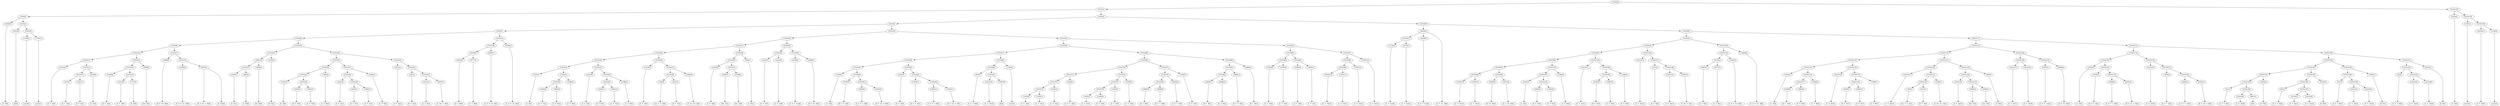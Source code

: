 digraph sample{
"L3824(0)"->"[E  F](0)"
"L3912(0)"->"[E](0)"
"L1350(0)"->"[rest](0)"
"L1350(1)"->"[rest](1)"
"L5163(4)"->"L1350(0)"
"L5163(4)"->"L1350(1)"
"L5163(3)"->"L3912(0)"
"L5163(3)"->"L5163(4)"
"L5163(2)"->"L3824(0)"
"L5163(2)"->"L5163(3)"
"L4153(0)"->"[E  F  A](0)"
"L241(0)"->"[D  F  A](0)"
"L241(1)"->"[D  F  A](1)"
"L5163(13)"->"L241(0)"
"L5163(13)"->"L241(1)"
"L4358(0)"->"[D  E](0)"
"L5163(12)"->"L5163(13)"
"L5163(12)"->"L4358(0)"
"L5163(11)"->"L4153(0)"
"L5163(11)"->"L5163(12)"
"L3369(0)"->"[D  E  A](0)"
"L2223(0)"->"[C  E  A](0)"
"L773(0)"->"[E  A](0)"
"L5163(16)"->"L2223(0)"
"L5163(16)"->"L773(0)"
"L5163(15)"->"L3369(0)"
"L5163(15)"->"L5163(16)"
"L4598(0)"->"[Dis  E](0)"
"L5163(14)"->"L5163(15)"
"L5163(14)"->"L4598(0)"
"L5163(10)"->"L5163(11)"
"L5163(10)"->"L5163(14)"
"L2668(0)"->"[D  E  Gis  B](0)"
"L4399(0)"->"[C  D  E  Gis  B](0)"
"L4874(0)"->"[D  E  Gis  A  B](0)"
"L4874(0)"->"[F  Gis](0)"
"L5163(18)"->"L4399(0)"
"L5163(18)"->"L4874(0)"
"L5163(17)"->"L2668(0)"
"L5163(17)"->"L5163(18)"
"L5163(9)"->"L5163(10)"
"L5163(9)"->"L5163(17)"
"L4358(1)"->"[D  E](1)"
"L844(0)"->"[C  B](0)"
"L5163(21)"->"L4358(1)"
"L5163(21)"->"L844(0)"
"L4234(0)"->"[Ais  B](0)"
"L4961(0)"->"L5163(21)"
"L4961(0)"->"L4234(0)"
"L4358(2)"->"[D  E](2)"
"L5163(20)"->"L4961(0)"
"L5163(20)"->"L4358(2)"
"L3352(0)"->"[C  A](0)"
"L4459(0)"->"[D  E  F](0)"
"L3883(0)"->"[C  D  E](0)"
"L5163(26)"->"L4459(0)"
"L5163(26)"->"L3883(0)"
"L5163(25)"->"L3352(0)"
"L5163(25)"->"L5163(26)"
"L3386(0)"->"[C  D  B](0)"
"L5163(24)"->"L5163(25)"
"L5163(24)"->"L3386(0)"
"L2223(1)"->"[C  E  A](1)"
"L4459(1)"->"[D  E  F](1)"
"L3883(1)"->"[C  D  E](1)"
"L5163(29)"->"L4459(1)"
"L5163(29)"->"L3883(1)"
"L5163(28)"->"L2223(1)"
"L5163(28)"->"L5163(29)"
"L3386(1)"->"[C  D  B](1)"
"L5163(27)"->"L5163(28)"
"L5163(27)"->"L3386(1)"
"L5163(23)"->"L5163(24)"
"L5163(23)"->"L5163(27)"
"L2223(2)"->"[C  E  A](2)"
"L241(2)"->"[D  F  A](2)"
"L2223(3)"->"[C  E  A](3)"
"L2897(0)"->"[C  Dis  F  A](0)"
"L5163(32)"->"L2223(3)"
"L5163(32)"->"L2897(0)"
"L5163(31)"->"L241(2)"
"L5163(31)"->"L5163(32)"
"L5163(30)"->"L2223(2)"
"L5163(30)"->"L5163(31)"
"L5163(22)"->"L5163(23)"
"L5163(22)"->"L5163(30)"
"L5163(19)"->"L5163(20)"
"L5163(19)"->"L5163(22)"
"L5163(8)"->"L5163(9)"
"L5163(8)"->"L5163(19)"
"L4903(0)"->"[E  A  B](0)"
"L4777(0)"->"[C  A  B](0)"
"L5155(0)"->"L4903(0)"
"L5155(0)"->"L4777(0)"
"L4399(1)"->"[C  D  E  Gis  B](1)"
"L5163(34)"->"L5155(0)"
"L5163(34)"->"L4399(1)"
"L4399(2)"->"[C  D  E  Gis  B](2)"
"L5163(33)"->"L5163(34)"
"L5163(33)"->"L4399(2)"
"L5163(7)"->"L5163(8)"
"L5163(7)"->"L5163(33)"
"L3352(1)"->"[C  A](1)"
"L4459(2)"->"[D  E  F](2)"
"L3883(2)"->"[C  D  E](2)"
"L5163(42)"->"L4459(2)"
"L5163(42)"->"L3883(2)"
"L3386(2)"->"[C  D  B](2)"
"L5163(41)"->"L5163(42)"
"L5163(41)"->"L3386(2)"
"L5163(40)"->"L3352(1)"
"L5163(40)"->"L5163(41)"
"L2223(4)"->"[C  E  A](4)"
"L4459(3)"->"[D  E  F](3)"
"L3883(3)"->"[C  D  E](3)"
"L5163(45)"->"L4459(3)"
"L5163(45)"->"L3883(3)"
"L3386(3)"->"[C  D  B](3)"
"L5163(44)"->"L5163(45)"
"L5163(44)"->"L3386(3)"
"L5163(43)"->"L2223(4)"
"L5163(43)"->"L5163(44)"
"L5163(39)"->"L5163(40)"
"L5163(39)"->"L5163(43)"
"L2223(5)"->"[C  E  A](5)"
"L784(0)"->"[Cis  E  G  A](0)"
"L241(3)"->"[D  F  A](3)"
"L5163(48)"->"L784(0)"
"L5163(48)"->"L241(3)"
"L2285(0)"->"[C  Dis  Fis  A](0)"
"L5163(47)"->"L5163(48)"
"L5163(47)"->"L2285(0)"
"L5163(46)"->"L2223(5)"
"L5163(46)"->"L5163(47)"
"L5163(38)"->"L5163(39)"
"L5163(38)"->"L5163(46)"
"L2223(6)"->"[C  E  A](6)"
"L4598(1)"->"[Dis  E](1)"
"L4388(0)"->"[Gis  A](0)"
"L5163(51)"->"L4598(1)"
"L5163(51)"->"L4388(0)"
"L5163(50)"->"L2223(6)"
"L5163(50)"->"L5163(51)"
"L844(1)"->"[C  B](1)"
"L5163(49)"->"L5163(50)"
"L5163(49)"->"L844(1)"
"L5163(37)"->"L5163(38)"
"L5163(37)"->"L5163(49)"
"L2223(7)"->"[C  E  A](7)"
"L2223(8)"->"[C  E  A](8)"
"L5163(53)"->"L2223(7)"
"L5163(53)"->"L2223(8)"
"L4350(0)"->"[C  D  E  Gis](0)"
"L2668(1)"->"[D  E  Gis  B](1)"
"L5163(54)"->"L4350(0)"
"L5163(54)"->"L2668(1)"
"L5163(52)"->"L5163(53)"
"L5163(52)"->"L5163(54)"
"L5163(36)"->"L5163(37)"
"L5163(36)"->"L5163(52)"
"L3352(2)"->"[C  A](2)"
"L3978(0)"->"[D  E  F  A](0)"
"L4000(0)"->"[C  D  F  A  B](0)"
"L4255(0)"->"[D  F  Gis  A  B](0)"
"L5163(61)"->"L4000(0)"
"L5163(61)"->"L4255(0)"
"L5163(60)"->"L3978(0)"
"L5163(60)"->"L5163(61)"
"L5163(59)"->"L3352(2)"
"L5163(59)"->"L5163(60)"
"L2223(9)"->"[C  E  A](9)"
"L3978(1)"->"[D  E  F  A](1)"
"L4000(1)"->"[C  D  F  A  B](1)"
"L4255(1)"->"[D  F  Gis  A  B](1)"
"L5163(64)"->"L4000(1)"
"L5163(64)"->"L4255(1)"
"L5163(63)"->"L3978(1)"
"L5163(63)"->"L5163(64)"
"L5163(62)"->"L2223(9)"
"L5163(62)"->"L5163(63)"
"L5163(58)"->"L5163(59)"
"L5163(58)"->"L5163(62)"
"L81(0)"->"[C  E  A  B](0)"
"L2223(10)"->"[C  E  A](10)"
"L4407(0)"->"[A](0)"
"L5163(67)"->"L2223(10)"
"L5163(67)"->"L4407(0)"
"L5163(66)"->"L81(0)"
"L5163(66)"->"L5163(67)"
"L1350(2)"->"[rest](2)"
"L5163(65)"->"L5163(66)"
"L5163(65)"->"L1350(2)"
"L5163(57)"->"L5163(58)"
"L5163(57)"->"L5163(65)"
"L3305(0)"->"[C  E  G](0)"
"L3305(1)"->"[C  E  G](1)"
"L5163(73)"->"L3305(0)"
"L5163(73)"->"L3305(1)"
"L3305(2)"->"[C  E  G](2)"
"L5163(72)"->"L5163(73)"
"L5163(72)"->"L3305(2)"
"L942(0)"->"[C  E  G  A](0)"
"L5163(71)"->"L5163(72)"
"L5163(71)"->"L942(0)"
"L3305(3)"->"[C  E  G](3)"
"L3305(4)"->"[C  E  G](4)"
"L5163(76)"->"L3305(3)"
"L5163(76)"->"L3305(4)"
"L3305(5)"->"[C  E  G](5)"
"L5163(75)"->"L5163(76)"
"L5163(75)"->"L3305(5)"
"L3305(6)"->"[C  E  G](6)"
"L5163(74)"->"L5163(75)"
"L5163(74)"->"L3305(6)"
"L5163(70)"->"L5163(71)"
"L5163(70)"->"L5163(74)"
"L2806(0)"->"[D  G  B](0)"
"L2808(0)"->"[D  F  G  B](0)"
"L5163(79)"->"L2806(0)"
"L5163(79)"->"L2808(0)"
"L4245(0)"->"[C  E  F  G](0)"
"L5163(78)"->"L5163(79)"
"L5163(78)"->"L4245(0)"
"L3305(7)"->"[C  E  G](7)"
"L5163(77)"->"L5163(78)"
"L5163(77)"->"L3305(7)"
"L5163(69)"->"L5163(70)"
"L5163(69)"->"L5163(77)"
"L2806(1)"->"[D  G  B](1)"
"L2806(2)"->"[D  G  B](2)"
"L5163(82)"->"L2806(1)"
"L5163(82)"->"L2806(2)"
"L2808(1)"->"[D  F  G  B](1)"
"L5163(81)"->"L5163(82)"
"L5163(81)"->"L2808(1)"
"L2806(3)"->"[D  G  B](3)"
"L5163(80)"->"L5163(81)"
"L5163(80)"->"L2806(3)"
"L5163(68)"->"L5163(69)"
"L5163(68)"->"L5163(80)"
"L5163(56)"->"L5163(57)"
"L5163(56)"->"L5163(68)"
"L3305(8)"->"[C  E  G](8)"
"L3305(9)"->"[C  E  G](9)"
"L5163(85)"->"L3305(8)"
"L5163(85)"->"L3305(9)"
"L4400(0)"->"[C  F  A](0)"
"L4400(1)"->"[C  F  A](1)"
"L5163(86)"->"L4400(0)"
"L5163(86)"->"L4400(1)"
"L5163(84)"->"L5163(85)"
"L5163(84)"->"L5163(86)"
"L3305(10)"->"[C  E  G](10)"
"L3305(11)"->"[C  E  G](11)"
"L5163(89)"->"L3305(10)"
"L5163(89)"->"L3305(11)"
"L3305(12)"->"[C  E  G](12)"
"L5163(88)"->"L5163(89)"
"L5163(88)"->"L3305(12)"
"L3305(13)"->"[C  E  G](13)"
"L5163(87)"->"L5163(88)"
"L5163(87)"->"L3305(13)"
"L5163(83)"->"L5163(84)"
"L5163(83)"->"L5163(87)"
"L5163(55)"->"L5163(56)"
"L5163(55)"->"L5163(83)"
"L5163(35)"->"L5163(36)"
"L5163(35)"->"L5163(55)"
"L5163(6)"->"L5163(7)"
"L5163(6)"->"L5163(35)"
"L2174(0)"->"[C  F  Gis](0)"
"L2174(1)"->"[C  F  Gis](1)"
"L5163(91)"->"L2174(0)"
"L5163(91)"->"L2174(1)"
"L4829(0)"->"[C  D  F  Gis](0)"
"L4830(0)"->"[C  F  Gis  B](0)"
"L4830(0)"->"L5163(91)"
"L4830(0)"->"L4829(0)"
"L3305(14)"->"[C  E  G](14)"
"L3305(15)"->"[C  E  G](15)"
"L5163(98)"->"L3305(14)"
"L5163(98)"->"L3305(15)"
"L4699(0)"->"[E  Gis  B](0)"
"L4272(0)"->"[C  E  Gis  B](0)"
"L5163(99)"->"L4699(0)"
"L5163(99)"->"L4272(0)"
"L5163(97)"->"L5163(98)"
"L5163(97)"->"L5163(99)"
"L3352(3)"->"[C  A](3)"
"L4459(4)"->"[D  E  F](4)"
"L3883(4)"->"[C  D  E](4)"
"L5163(102)"->"L4459(4)"
"L5163(102)"->"L3883(4)"
"L5163(101)"->"L3352(3)"
"L5163(101)"->"L5163(102)"
"L3386(4)"->"[C  D  B](4)"
"L5163(100)"->"L5163(101)"
"L5163(100)"->"L3386(4)"
"L5163(96)"->"L5163(97)"
"L5163(96)"->"L5163(100)"
"L2223(11)"->"[C  E  A](11)"
"L4459(5)"->"[D  E  F](5)"
"L3883(5)"->"[C  D  E](5)"
"L5163(105)"->"L4459(5)"
"L5163(105)"->"L3883(5)"
"L3386(5)"->"[C  D  B](5)"
"L5163(104)"->"L5163(105)"
"L5163(104)"->"L3386(5)"
"L5163(103)"->"L2223(11)"
"L5163(103)"->"L5163(104)"
"L5163(95)"->"L5163(96)"
"L5163(95)"->"L5163(103)"
"L2223(12)"->"[C  E  A](12)"
"L241(4)"->"[D  F  A](4)"
"L2223(13)"->"[C  E  A](13)"
"L2897(1)"->"[C  Dis  F  A](1)"
"L5163(108)"->"L2223(13)"
"L5163(108)"->"L2897(1)"
"L5163(107)"->"L241(4)"
"L5163(107)"->"L5163(108)"
"L5163(106)"->"L2223(12)"
"L5163(106)"->"L5163(107)"
"L5163(94)"->"L5163(95)"
"L5163(94)"->"L5163(106)"
"L4903(1)"->"[E  A  B](1)"
"L4777(1)"->"[C  A  B](1)"
"L5155(1)"->"L4903(1)"
"L5155(1)"->"L4777(1)"
"L4399(3)"->"[C  D  E  Gis  B](3)"
"L5163(110)"->"L5155(1)"
"L5163(110)"->"L4399(3)"
"L4399(4)"->"[C  D  E  Gis  B](4)"
"L5163(109)"->"L5163(110)"
"L5163(109)"->"L4399(4)"
"L5163(93)"->"L5163(94)"
"L5163(93)"->"L5163(109)"
"L3352(4)"->"[C  A](4)"
"L4459(6)"->"[D  E  F](6)"
"L3883(6)"->"[C  D  E](6)"
"L5163(117)"->"L4459(6)"
"L5163(117)"->"L3883(6)"
"L3386(6)"->"[C  D  B](6)"
"L5163(116)"->"L5163(117)"
"L5163(116)"->"L3386(6)"
"L5163(115)"->"L3352(4)"
"L5163(115)"->"L5163(116)"
"L2223(14)"->"[C  E  A](14)"
"L4459(7)"->"[D  E  F](7)"
"L3883(7)"->"[C  D  E](7)"
"L5163(120)"->"L4459(7)"
"L5163(120)"->"L3883(7)"
"L3386(7)"->"[C  D  B](7)"
"L5163(119)"->"L5163(120)"
"L5163(119)"->"L3386(7)"
"L5163(118)"->"L2223(14)"
"L5163(118)"->"L5163(119)"
"L5163(114)"->"L5163(115)"
"L5163(114)"->"L5163(118)"
"L2223(15)"->"[C  E  A](15)"
"L784(1)"->"[Cis  E  G  A](1)"
"L241(5)"->"[D  F  A](5)"
"L5163(124)"->"L784(1)"
"L5163(124)"->"L241(5)"
"L2285(1)"->"[C  Dis  Fis  A](1)"
"L5163(123)"->"L5163(124)"
"L5163(123)"->"L2285(1)"
"L5163(122)"->"L2223(15)"
"L5163(122)"->"L5163(123)"
"L2223(16)"->"[C  E  A](16)"
"L4598(2)"->"[Dis  E](2)"
"L4388(1)"->"[Gis  A](1)"
"L5163(127)"->"L4598(2)"
"L5163(127)"->"L4388(1)"
"L5163(126)"->"L2223(16)"
"L5163(126)"->"L5163(127)"
"L844(2)"->"[C  B](2)"
"L5163(125)"->"L5163(126)"
"L5163(125)"->"L844(2)"
"L5163(121)"->"L5163(122)"
"L5163(121)"->"L5163(125)"
"L5163(113)"->"L5163(114)"
"L5163(113)"->"L5163(121)"
"L2223(17)"->"[C  E  A](17)"
"L2223(18)"->"[C  E  A](18)"
"L5163(129)"->"L2223(17)"
"L5163(129)"->"L2223(18)"
"L4350(1)"->"[C  D  E  Gis](1)"
"L2668(2)"->"[D  E  Gis  B](2)"
"L5163(130)"->"L4350(1)"
"L5163(130)"->"L2668(2)"
"L5163(128)"->"L5163(129)"
"L5163(128)"->"L5163(130)"
"L5163(112)"->"L5163(113)"
"L5163(112)"->"L5163(128)"
"L3352(5)"->"[C  A](5)"
"L3978(2)"->"[D  E  F  A](2)"
"L4000(2)"->"[C  D  F  A  B](2)"
"L4255(2)"->"[D  F  Gis  A  B](2)"
"L5163(135)"->"L4000(2)"
"L5163(135)"->"L4255(2)"
"L5163(134)"->"L3978(2)"
"L5163(134)"->"L5163(135)"
"L5163(133)"->"L3352(5)"
"L5163(133)"->"L5163(134)"
"L2223(19)"->"[C  E  A](19)"
"L3978(3)"->"[D  E  F  A](3)"
"L4000(3)"->"[C  D  F  A  B](3)"
"L4255(3)"->"[D  F  Gis  A  B](3)"
"L5163(138)"->"L4000(3)"
"L5163(138)"->"L4255(3)"
"L5163(137)"->"L3978(3)"
"L5163(137)"->"L5163(138)"
"L5163(136)"->"L2223(19)"
"L5163(136)"->"L5163(137)"
"L5163(132)"->"L5163(133)"
"L5163(132)"->"L5163(136)"
"L81(1)"->"[C  E  A  B](1)"
"L2223(20)"->"[C  E  A](20)"
"L4407(1)"->"[A](1)"
"L5163(144)"->"L2223(20)"
"L5163(144)"->"L4407(1)"
"L5163(143)"->"L81(1)"
"L5163(143)"->"L5163(144)"
"L3954(0)"->"[D  F](0)"
"L5163(142)"->"L5163(143)"
"L5163(142)"->"L3954(0)"
"L81(2)"->"[C  E  A  B](2)"
"L2223(21)"->"[C  E  A](21)"
"L2223(22)"->"[C  E  A](22)"
"L5163(147)"->"L2223(21)"
"L5163(147)"->"L2223(22)"
"L5163(146)"->"L81(2)"
"L5163(146)"->"L5163(147)"
"L2935(0)"->"[D  B](0)"
"L5163(145)"->"L5163(146)"
"L5163(145)"->"L2935(0)"
"L5163(141)"->"L5163(142)"
"L5163(141)"->"L5163(145)"
"L81(3)"->"[C  E  A  B](3)"
"L2223(23)"->"[C  E  A](23)"
"L2223(24)"->"[C  E  A](24)"
"L5163(150)"->"L2223(23)"
"L5163(150)"->"L2223(24)"
"L5163(149)"->"L81(3)"
"L5163(149)"->"L5163(150)"
"L3954(1)"->"[D  F](1)"
"L5163(148)"->"L5163(149)"
"L5163(148)"->"L3954(1)"
"L5163(140)"->"L5163(141)"
"L5163(140)"->"L5163(148)"
"L81(4)"->"[C  E  A  B](4)"
"L2223(25)"->"[C  E  A](25)"
"L2223(26)"->"[C  E  A](26)"
"L5163(153)"->"L2223(25)"
"L5163(153)"->"L2223(26)"
"L5163(152)"->"L81(4)"
"L5163(152)"->"L5163(153)"
"L2935(1)"->"[D  B](1)"
"L5163(151)"->"L5163(152)"
"L5163(151)"->"L2935(1)"
"L5163(139)"->"L5163(140)"
"L5163(139)"->"L5163(151)"
"L5163(131)"->"L5163(132)"
"L5163(131)"->"L5163(139)"
"L5163(111)"->"L5163(112)"
"L5163(111)"->"L5163(131)"
"L5163(92)"->"L5163(93)"
"L5163(92)"->"L5163(111)"
"L5163(90)"->"L4830(0)"
"L5163(90)"->"L5163(92)"
"L5163(5)"->"L5163(6)"
"L5163(5)"->"L5163(90)"
"L5163(1)"->"L5163(2)"
"L5163(1)"->"L5163(5)"
"L3352(6)"->"[C  A](6)"
"L1350(3)"->"[rest](3)"
"L2223(27)"->"[C  E  A](27)"
"L1350(4)"->"[rest](4)"
"L5163(156)"->"L2223(27)"
"L5163(156)"->"L1350(4)"
"L5163(155)"->"L1350(3)"
"L5163(155)"->"L5163(156)"
"L5163(154)"->"L3352(6)"
"L5163(154)"->"L5163(155)"
"L5163(0)"->"L5163(1)"
"L5163(0)"->"L5163(154)"
{rank = min; "L5163(0)"}
{rank = same; "L5163(1)"; "L5163(154)";}
{rank = same; "L5163(2)"; "L5163(5)"; "L3352(6)"; "L5163(155)";}
{rank = same; "L3824(0)"; "L5163(3)"; "L5163(6)"; "L5163(90)"; "L1350(3)"; "L5163(156)";}
{rank = same; "L3912(0)"; "L5163(4)"; "L5163(7)"; "L5163(35)"; "L4830(0)"; "L5163(92)"; "L2223(27)"; "L1350(4)";}
{rank = same; "L1350(0)"; "L1350(1)"; "L5163(8)"; "L5163(33)"; "L5163(36)"; "L5163(55)"; "L5163(91)"; "L4829(0)"; "L5163(93)"; "L5163(111)";}
{rank = same; "L5163(9)"; "L5163(19)"; "L5163(34)"; "L4399(2)"; "L5163(37)"; "L5163(52)"; "L5163(56)"; "L5163(83)"; "L2174(0)"; "L2174(1)"; "L5163(94)"; "L5163(109)"; "L5163(112)"; "L5163(131)";}
{rank = same; "L5163(10)"; "L5163(17)"; "L5163(20)"; "L5163(22)"; "L5155(0)"; "L4399(1)"; "L5163(38)"; "L5163(49)"; "L5163(53)"; "L5163(54)"; "L5163(57)"; "L5163(68)"; "L5163(84)"; "L5163(87)"; "L5163(95)"; "L5163(106)"; "L5163(110)"; "L4399(4)"; "L5163(113)"; "L5163(128)"; "L5163(132)"; "L5163(139)";}
{rank = same; "L5163(11)"; "L5163(14)"; "L2668(0)"; "L5163(18)"; "L4961(0)"; "L4358(2)"; "L5163(23)"; "L5163(30)"; "L4903(0)"; "L4777(0)"; "L5163(39)"; "L5163(46)"; "L5163(50)"; "L844(1)"; "L2223(7)"; "L2223(8)"; "L4350(0)"; "L2668(1)"; "L5163(58)"; "L5163(65)"; "L5163(69)"; "L5163(80)"; "L5163(85)"; "L5163(86)"; "L5163(88)"; "L3305(13)"; "L5163(96)"; "L5163(103)"; "L2223(12)"; "L5163(107)"; "L5155(1)"; "L4399(3)"; "L5163(114)"; "L5163(121)"; "L5163(129)"; "L5163(130)"; "L5163(133)"; "L5163(136)"; "L5163(140)"; "L5163(151)";}
{rank = same; "L4153(0)"; "L5163(12)"; "L5163(15)"; "L4598(0)"; "L4399(0)"; "L4874(0)"; "L5163(21)"; "L4234(0)"; "L5163(24)"; "L5163(27)"; "L2223(2)"; "L5163(31)"; "L5163(40)"; "L5163(43)"; "L2223(5)"; "L5163(47)"; "L2223(6)"; "L5163(51)"; "L5163(59)"; "L5163(62)"; "L5163(66)"; "L1350(2)"; "L5163(70)"; "L5163(77)"; "L5163(81)"; "L2806(3)"; "L3305(8)"; "L3305(9)"; "L4400(0)"; "L4400(1)"; "L5163(89)"; "L3305(12)"; "L5163(97)"; "L5163(100)"; "L2223(11)"; "L5163(104)"; "L241(4)"; "L5163(108)"; "L4903(1)"; "L4777(1)"; "L5163(115)"; "L5163(118)"; "L5163(122)"; "L5163(125)"; "L2223(17)"; "L2223(18)"; "L4350(1)"; "L2668(2)"; "L3352(5)"; "L5163(134)"; "L2223(19)"; "L5163(137)"; "L5163(141)"; "L5163(148)"; "L5163(152)"; "L2935(1)";}
{rank = same; "L5163(13)"; "L4358(0)"; "L3369(0)"; "L5163(16)"; "L4358(1)"; "L844(0)"; "L5163(25)"; "L3386(0)"; "L5163(28)"; "L3386(1)"; "L241(2)"; "L5163(32)"; "L3352(1)"; "L5163(41)"; "L2223(4)"; "L5163(44)"; "L5163(48)"; "L2285(0)"; "L4598(1)"; "L4388(0)"; "L3352(2)"; "L5163(60)"; "L2223(9)"; "L5163(63)"; "L81(0)"; "L5163(67)"; "L5163(71)"; "L5163(74)"; "L5163(78)"; "L3305(7)"; "L5163(82)"; "L2808(1)"; "L3305(10)"; "L3305(11)"; "L5163(98)"; "L5163(99)"; "L5163(101)"; "L3386(4)"; "L5163(105)"; "L3386(5)"; "L2223(13)"; "L2897(1)"; "L3352(4)"; "L5163(116)"; "L2223(14)"; "L5163(119)"; "L2223(15)"; "L5163(123)"; "L5163(126)"; "L844(2)"; "L3978(2)"; "L5163(135)"; "L3978(3)"; "L5163(138)"; "L5163(142)"; "L5163(145)"; "L5163(149)"; "L3954(1)"; "L81(4)"; "L5163(153)";}
{rank = same; "L241(0)"; "L241(1)"; "L2223(0)"; "L773(0)"; "L3352(0)"; "L5163(26)"; "L2223(1)"; "L5163(29)"; "L2223(3)"; "L2897(0)"; "L5163(42)"; "L3386(2)"; "L5163(45)"; "L3386(3)"; "L784(0)"; "L241(3)"; "L3978(0)"; "L5163(61)"; "L3978(1)"; "L5163(64)"; "L2223(10)"; "L4407(0)"; "L5163(72)"; "L942(0)"; "L5163(75)"; "L3305(6)"; "L5163(79)"; "L4245(0)"; "L2806(1)"; "L2806(2)"; "L3305(14)"; "L3305(15)"; "L4699(0)"; "L4272(0)"; "L3352(3)"; "L5163(102)"; "L4459(5)"; "L3883(5)"; "L5163(117)"; "L3386(6)"; "L5163(120)"; "L3386(7)"; "L5163(124)"; "L2285(1)"; "L2223(16)"; "L5163(127)"; "L4000(2)"; "L4255(2)"; "L4000(3)"; "L4255(3)"; "L5163(143)"; "L3954(0)"; "L5163(146)"; "L2935(0)"; "L81(3)"; "L5163(150)"; "L2223(25)"; "L2223(26)";}
{rank = same; "L4459(0)"; "L3883(0)"; "L4459(1)"; "L3883(1)"; "L4459(2)"; "L3883(2)"; "L4459(3)"; "L3883(3)"; "L4000(0)"; "L4255(0)"; "L4000(1)"; "L4255(1)"; "L5163(73)"; "L3305(2)"; "L5163(76)"; "L3305(5)"; "L2806(0)"; "L2808(0)"; "L4459(4)"; "L3883(4)"; "L4459(6)"; "L3883(6)"; "L4459(7)"; "L3883(7)"; "L784(1)"; "L241(5)"; "L4598(2)"; "L4388(1)"; "L81(1)"; "L5163(144)"; "L81(2)"; "L5163(147)"; "L2223(23)"; "L2223(24)";}
{rank = same; "L3305(0)"; "L3305(1)"; "L3305(3)"; "L3305(4)"; "L2223(20)"; "L4407(1)"; "L2223(21)"; "L2223(22)";}
{rank = max; "[A](0)"; "[A](1)"; "[Ais  B](0)"; "[C  A  B](0)"; "[C  A  B](1)"; "[C  A](0)"; "[C  A](1)"; "[C  A](2)"; "[C  A](3)"; "[C  A](4)"; "[C  A](5)"; "[C  A](6)"; "[C  B](0)"; "[C  B](1)"; "[C  B](2)"; "[C  D  B](0)"; "[C  D  B](1)"; "[C  D  B](2)"; "[C  D  B](3)"; "[C  D  B](4)"; "[C  D  B](5)"; "[C  D  B](6)"; "[C  D  B](7)"; "[C  D  E  Gis  B](0)"; "[C  D  E  Gis  B](1)"; "[C  D  E  Gis  B](2)"; "[C  D  E  Gis  B](3)"; "[C  D  E  Gis  B](4)"; "[C  D  E  Gis](0)"; "[C  D  E  Gis](1)"; "[C  D  E](0)"; "[C  D  E](1)"; "[C  D  E](2)"; "[C  D  E](3)"; "[C  D  E](4)"; "[C  D  E](5)"; "[C  D  E](6)"; "[C  D  E](7)"; "[C  D  F  A  B](0)"; "[C  D  F  A  B](1)"; "[C  D  F  A  B](2)"; "[C  D  F  A  B](3)"; "[C  D  F  Gis](0)"; "[C  Dis  F  A](0)"; "[C  Dis  F  A](1)"; "[C  Dis  Fis  A](0)"; "[C  Dis  Fis  A](1)"; "[C  E  A  B](0)"; "[C  E  A  B](1)"; "[C  E  A  B](2)"; "[C  E  A  B](3)"; "[C  E  A  B](4)"; "[C  E  A](0)"; "[C  E  A](1)"; "[C  E  A](10)"; "[C  E  A](11)"; "[C  E  A](12)"; "[C  E  A](13)"; "[C  E  A](14)"; "[C  E  A](15)"; "[C  E  A](16)"; "[C  E  A](17)"; "[C  E  A](18)"; "[C  E  A](19)"; "[C  E  A](2)"; "[C  E  A](20)"; "[C  E  A](21)"; "[C  E  A](22)"; "[C  E  A](23)"; "[C  E  A](24)"; "[C  E  A](25)"; "[C  E  A](26)"; "[C  E  A](27)"; "[C  E  A](3)"; "[C  E  A](4)"; "[C  E  A](5)"; "[C  E  A](6)"; "[C  E  A](7)"; "[C  E  A](8)"; "[C  E  A](9)"; "[C  E  F  G](0)"; "[C  E  G  A](0)"; "[C  E  G](0)"; "[C  E  G](1)"; "[C  E  G](10)"; "[C  E  G](11)"; "[C  E  G](12)"; "[C  E  G](13)"; "[C  E  G](14)"; "[C  E  G](15)"; "[C  E  G](2)"; "[C  E  G](3)"; "[C  E  G](4)"; "[C  E  G](5)"; "[C  E  G](6)"; "[C  E  G](7)"; "[C  E  G](8)"; "[C  E  G](9)"; "[C  E  Gis  B](0)"; "[C  F  A](0)"; "[C  F  A](1)"; "[C  F  Gis  B](0)"; "[C  F  Gis](0)"; "[C  F  Gis](1)"; "[Cis  E  G  A](0)"; "[Cis  E  G  A](1)"; "[D  B](0)"; "[D  B](1)"; "[D  E  A](0)"; "[D  E  F  A](0)"; "[D  E  F  A](1)"; "[D  E  F  A](2)"; "[D  E  F  A](3)"; "[D  E  F](0)"; "[D  E  F](1)"; "[D  E  F](2)"; "[D  E  F](3)"; "[D  E  F](4)"; "[D  E  F](5)"; "[D  E  F](6)"; "[D  E  F](7)"; "[D  E  Gis  A  B](0)"; "[D  E  Gis  B](0)"; "[D  E  Gis  B](1)"; "[D  E  Gis  B](2)"; "[D  E](0)"; "[D  E](1)"; "[D  E](2)"; "[D  F  A](0)"; "[D  F  A](1)"; "[D  F  A](2)"; "[D  F  A](3)"; "[D  F  A](4)"; "[D  F  A](5)"; "[D  F  G  B](0)"; "[D  F  G  B](1)"; "[D  F  Gis  A  B](0)"; "[D  F  Gis  A  B](1)"; "[D  F  Gis  A  B](2)"; "[D  F  Gis  A  B](3)"; "[D  F](0)"; "[D  F](1)"; "[D  G  B](0)"; "[D  G  B](1)"; "[D  G  B](2)"; "[D  G  B](3)"; "[Dis  E](0)"; "[Dis  E](1)"; "[Dis  E](2)"; "[E  A  B](0)"; "[E  A  B](1)"; "[E  A](0)"; "[E  F  A](0)"; "[E  F](0)"; "[E  Gis  B](0)"; "[E](0)"; "[F  Gis](0)"; "[Gis  A](0)"; "[Gis  A](1)"; "[rest](0)"; "[rest](1)"; "[rest](2)"; "[rest](3)"; "[rest](4)";}
}